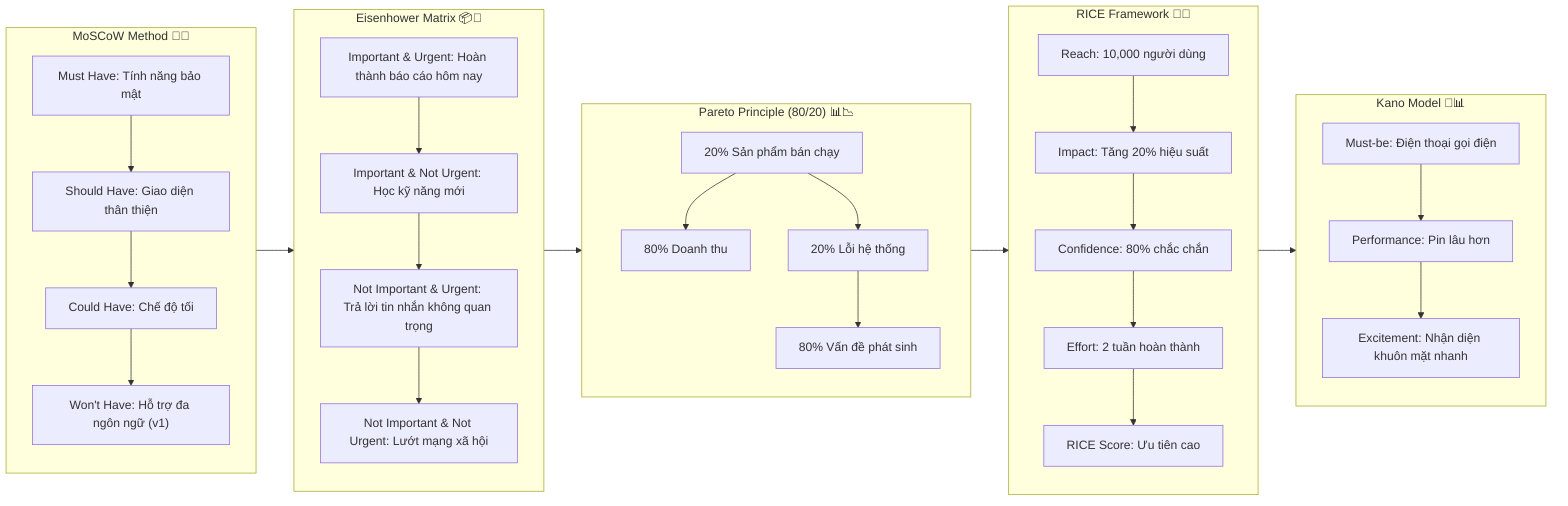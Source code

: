 flowchart LR
    %% MoSCoW Method
    subgraph MoSCoW ["MoSCoW Method 📝✅"]
        A1["Must Have: Tính năng bảo mật"] --> A2["Should Have: Giao diện thân thiện"]
        A2 --> A3["Could Have: Chế độ tối"]
        A3 --> A4["Won't Have: Hỗ trợ đa ngôn ngữ (v1)"]
    end

    %% Eisenhower Matrix
    subgraph Eisenhower ["Eisenhower Matrix 📦🔄"]
        B1["Important & Urgent: Hoàn thành báo cáo hôm nay"] --> B2["Important & Not Urgent: Học kỹ năng mới"]
        B2 --> B3["Not Important & Urgent: Trả lời tin nhắn không quan trọng"]
        B3 --> B4["Not Important & Not Urgent: Lướt mạng xã hội"]
    end

    %% Pareto Principle
    subgraph Pareto ["Pareto Principle (80/20) 📊📉"]
        C1["20% Sản phẩm bán chạy"] --> C2["80% Doanh thu"]
        C1 --> C3["20% Lỗi hệ thống"] --> C4["80% Vấn đề phát sinh"]
    end

    %% RICE Framework
    subgraph RICE ["RICE Framework 📏🎯"]
        D1["Reach: 10,000 người dùng"] --> D2["Impact: Tăng 20% hiệu suất"]
        D2 --> D3["Confidence: 80% chắc chắn"]
        D3 --> D4["Effort: 2 tuần hoàn thành"]
        D4 --> D5["RICE Score: Ưu tiên cao"]
    end

    %% Kano Model
    subgraph Kano ["Kano Model 💖📊"]
        E1["Must-be: Điện thoại gọi điện"] --> E2["Performance: Pin lâu hơn"]
        E2 --> E3["Excitement: Nhận diện khuôn mặt nhanh"]
    end

    %% Relationships
    MoSCoW --> Eisenhower
    Eisenhower --> Pareto
    Pareto --> RICE
    RICE --> Kano